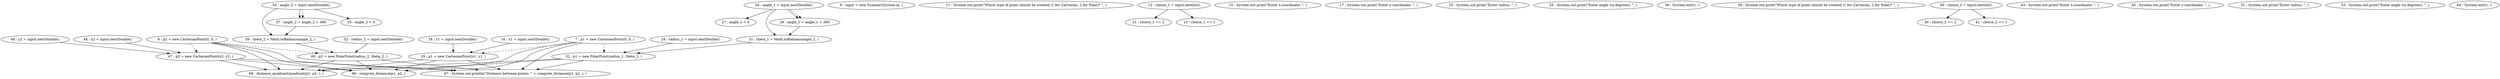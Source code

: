 digraph G {
"7 : p1 = new CartesianPoint(0, 0, )"
"7 : p1 = new CartesianPoint(0, 0, )" -> "66 : compute_distance(p1, p2, )"
"7 : p1 = new CartesianPoint(0, 0, )" -> "68 : distance_quadrant(quadrant(p1, p2, ), )"
"7 : p1 = new CartesianPoint(0, 0, )" -> "67 : System.out.println(\"Distance between points: \" + compute_distance(p1, p2, ), )"
"7 : p1 = new CartesianPoint(0, 0, )" -> "19 : p1 = new CartesianPoint(x1, y1, )" [style=dashed]
"7 : p1 = new CartesianPoint(0, 0, )" -> "32 : p1 = new PolarPoint(radius_1, theta_1, )" [style=dashed]
"8 : p2 = new CartesianPoint(0, 0, )"
"8 : p2 = new CartesianPoint(0, 0, )" -> "66 : compute_distance(p1, p2, )"
"8 : p2 = new CartesianPoint(0, 0, )" -> "68 : distance_quadrant(quadrant(p1, p2, ), )"
"8 : p2 = new CartesianPoint(0, 0, )" -> "67 : System.out.println(\"Distance between points: \" + compute_distance(p1, p2, ), )"
"8 : p2 = new CartesianPoint(0, 0, )" -> "47 : p2 = new CartesianPoint(x2, y2, )" [style=dashed]
"8 : p2 = new CartesianPoint(0, 0, )" -> "60 : p2 = new PolarPoint(radius_2, theta_2, )" [style=dashed]
"9 : input = new Scanner(System.in, )"
"11 : System.out.print(\"Which type of point should be created (1 for Cartesian, 2 for Polar)? \", )"
"12 : choice_1 = input.nextInt()"
"12 : choice_1 = input.nextInt()" -> "21 : choice_1 == 2"
"12 : choice_1 = input.nextInt()" -> "13 : choice_1 == 1"
"13 : choice_1 == 1"
"15 : System.out.print(\"Enter x-coordinate: \", )"
"16 : x1 = input.nextDouble()"
"16 : x1 = input.nextDouble()" -> "19 : p1 = new CartesianPoint(x1, y1, )"
"17 : System.out.print(\"Enter y-coordinate: \", )"
"18 : y1 = input.nextDouble()"
"18 : y1 = input.nextDouble()" -> "19 : p1 = new CartesianPoint(x1, y1, )"
"19 : p1 = new CartesianPoint(x1, y1, )"
"19 : p1 = new CartesianPoint(x1, y1, )" -> "66 : compute_distance(p1, p2, )"
"19 : p1 = new CartesianPoint(x1, y1, )" -> "68 : distance_quadrant(quadrant(p1, p2, ), )"
"19 : p1 = new CartesianPoint(x1, y1, )" -> "67 : System.out.println(\"Distance between points: \" + compute_distance(p1, p2, ), )"
"21 : choice_1 == 2"
"23 : System.out.print(\"Enter radius: \", )"
"24 : radius_1 = input.nextDouble()"
"24 : radius_1 = input.nextDouble()" -> "32 : p1 = new PolarPoint(radius_1, theta_1, )"
"25 : System.out.print(\"Enter angle (in degrees): \", )"
"26 : angle_1 = input.nextDouble()"
"26 : angle_1 = input.nextDouble()" -> "31 : theta_1 = Math.toRadians(angle_1, )"
"26 : angle_1 = input.nextDouble()" -> "29 : angle_1 = angle_1 + 360"
"26 : angle_1 = input.nextDouble()" -> "27 : angle_1 < 0"
"26 : angle_1 = input.nextDouble()" -> "29 : angle_1 = angle_1 + 360" [style=dashed]
"27 : angle_1 < 0"
"29 : angle_1 = angle_1 + 360"
"29 : angle_1 = angle_1 + 360" -> "31 : theta_1 = Math.toRadians(angle_1, )"
"31 : theta_1 = Math.toRadians(angle_1, )"
"31 : theta_1 = Math.toRadians(angle_1, )" -> "32 : p1 = new PolarPoint(radius_1, theta_1, )"
"32 : p1 = new PolarPoint(radius_1, theta_1, )"
"32 : p1 = new PolarPoint(radius_1, theta_1, )" -> "66 : compute_distance(p1, p2, )"
"32 : p1 = new PolarPoint(radius_1, theta_1, )" -> "68 : distance_quadrant(quadrant(p1, p2, ), )"
"32 : p1 = new PolarPoint(radius_1, theta_1, )" -> "67 : System.out.println(\"Distance between points: \" + compute_distance(p1, p2, ), )"
"36 : System.exit(1, )"
"39 : System.out.print(\"Which type of point should be created (1 for Cartesian, 2 for Polar)? \", )"
"40 : choice_2 = input.nextInt()"
"40 : choice_2 = input.nextInt()" -> "49 : choice_2 == 2"
"40 : choice_2 = input.nextInt()" -> "41 : choice_2 == 1"
"41 : choice_2 == 1"
"43 : System.out.print(\"Enter x-coordinate: \", )"
"44 : x2 = input.nextDouble()"
"44 : x2 = input.nextDouble()" -> "47 : p2 = new CartesianPoint(x2, y2, )"
"45 : System.out.print(\"Enter y-coordinate: \", )"
"46 : y2 = input.nextDouble()"
"46 : y2 = input.nextDouble()" -> "47 : p2 = new CartesianPoint(x2, y2, )"
"47 : p2 = new CartesianPoint(x2, y2, )"
"47 : p2 = new CartesianPoint(x2, y2, )" -> "66 : compute_distance(p1, p2, )"
"47 : p2 = new CartesianPoint(x2, y2, )" -> "68 : distance_quadrant(quadrant(p1, p2, ), )"
"47 : p2 = new CartesianPoint(x2, y2, )" -> "67 : System.out.println(\"Distance between points: \" + compute_distance(p1, p2, ), )"
"49 : choice_2 == 2"
"51 : System.out.print(\"Enter radius: \", )"
"52 : radius_2 = input.nextDouble()"
"52 : radius_2 = input.nextDouble()" -> "60 : p2 = new PolarPoint(radius_2, theta_2, )"
"53 : System.out.print(\"Enter angle (in degrees): \", )"
"54 : angle_2 = input.nextDouble()"
"54 : angle_2 = input.nextDouble()" -> "59 : theta_2 = Math.toRadians(angle_2, )"
"54 : angle_2 = input.nextDouble()" -> "57 : angle_2 = angle_2 + 360"
"54 : angle_2 = input.nextDouble()" -> "55 : angle_2 < 0"
"54 : angle_2 = input.nextDouble()" -> "57 : angle_2 = angle_2 + 360" [style=dashed]
"55 : angle_2 < 0"
"57 : angle_2 = angle_2 + 360"
"57 : angle_2 = angle_2 + 360" -> "59 : theta_2 = Math.toRadians(angle_2, )"
"59 : theta_2 = Math.toRadians(angle_2, )"
"59 : theta_2 = Math.toRadians(angle_2, )" -> "60 : p2 = new PolarPoint(radius_2, theta_2, )"
"60 : p2 = new PolarPoint(radius_2, theta_2, )"
"60 : p2 = new PolarPoint(radius_2, theta_2, )" -> "66 : compute_distance(p1, p2, )"
"60 : p2 = new PolarPoint(radius_2, theta_2, )" -> "68 : distance_quadrant(quadrant(p1, p2, ), )"
"60 : p2 = new PolarPoint(radius_2, theta_2, )" -> "67 : System.out.println(\"Distance between points: \" + compute_distance(p1, p2, ), )"
"64 : System.exit(1, )"
"66 : compute_distance(p1, p2, )"
"67 : System.out.println(\"Distance between points: \" + compute_distance(p1, p2, ), )"
"68 : distance_quadrant(quadrant(p1, p2, ), )"
}
